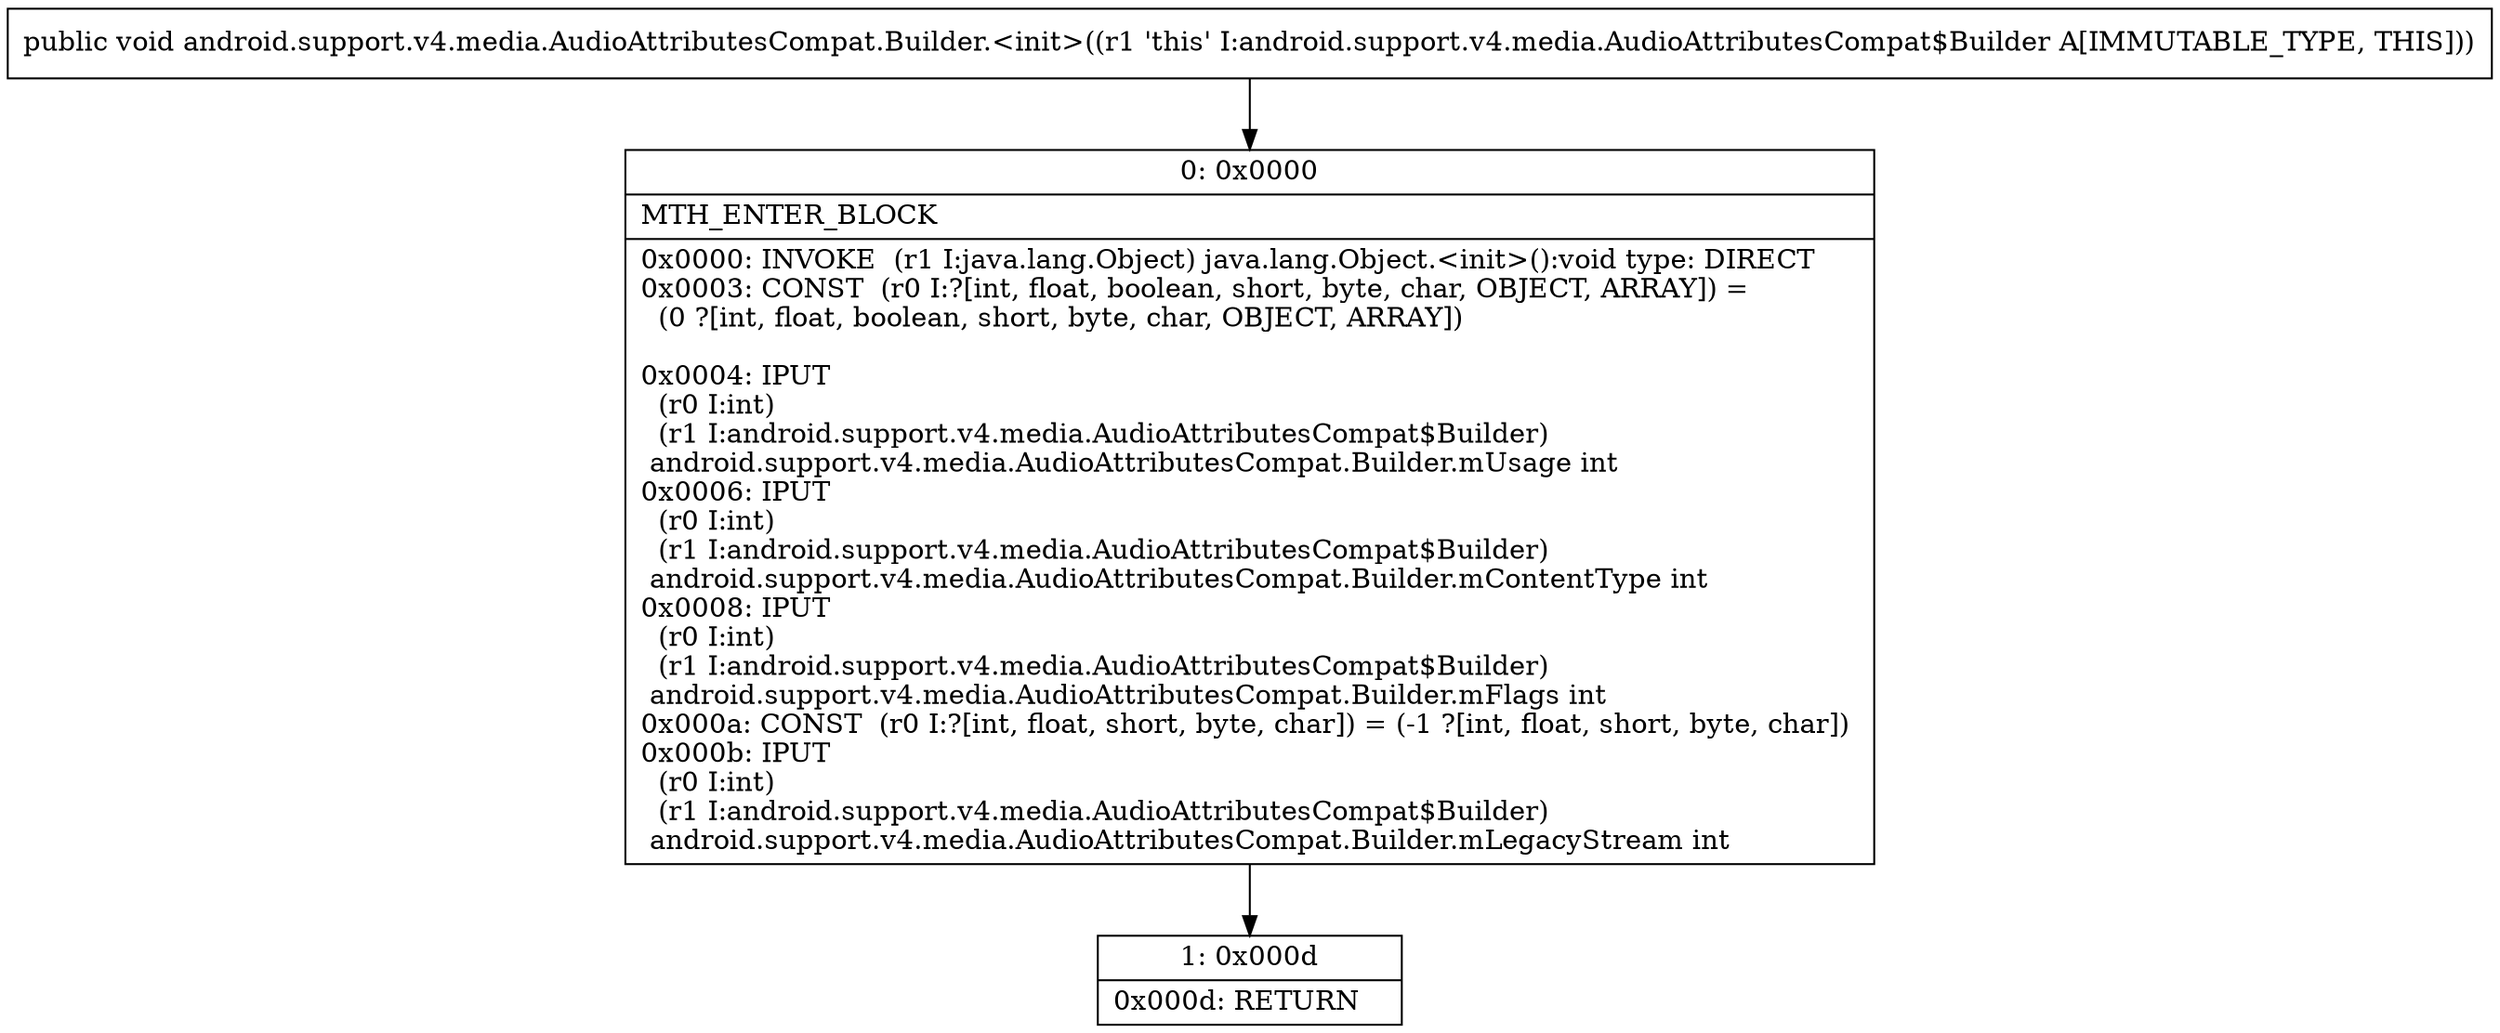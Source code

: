 digraph "CFG forandroid.support.v4.media.AudioAttributesCompat.Builder.\<init\>()V" {
Node_0 [shape=record,label="{0\:\ 0x0000|MTH_ENTER_BLOCK\l|0x0000: INVOKE  (r1 I:java.lang.Object) java.lang.Object.\<init\>():void type: DIRECT \l0x0003: CONST  (r0 I:?[int, float, boolean, short, byte, char, OBJECT, ARRAY]) = \l  (0 ?[int, float, boolean, short, byte, char, OBJECT, ARRAY])\l \l0x0004: IPUT  \l  (r0 I:int)\l  (r1 I:android.support.v4.media.AudioAttributesCompat$Builder)\l android.support.v4.media.AudioAttributesCompat.Builder.mUsage int \l0x0006: IPUT  \l  (r0 I:int)\l  (r1 I:android.support.v4.media.AudioAttributesCompat$Builder)\l android.support.v4.media.AudioAttributesCompat.Builder.mContentType int \l0x0008: IPUT  \l  (r0 I:int)\l  (r1 I:android.support.v4.media.AudioAttributesCompat$Builder)\l android.support.v4.media.AudioAttributesCompat.Builder.mFlags int \l0x000a: CONST  (r0 I:?[int, float, short, byte, char]) = (\-1 ?[int, float, short, byte, char]) \l0x000b: IPUT  \l  (r0 I:int)\l  (r1 I:android.support.v4.media.AudioAttributesCompat$Builder)\l android.support.v4.media.AudioAttributesCompat.Builder.mLegacyStream int \l}"];
Node_1 [shape=record,label="{1\:\ 0x000d|0x000d: RETURN   \l}"];
MethodNode[shape=record,label="{public void android.support.v4.media.AudioAttributesCompat.Builder.\<init\>((r1 'this' I:android.support.v4.media.AudioAttributesCompat$Builder A[IMMUTABLE_TYPE, THIS])) }"];
MethodNode -> Node_0;
Node_0 -> Node_1;
}


